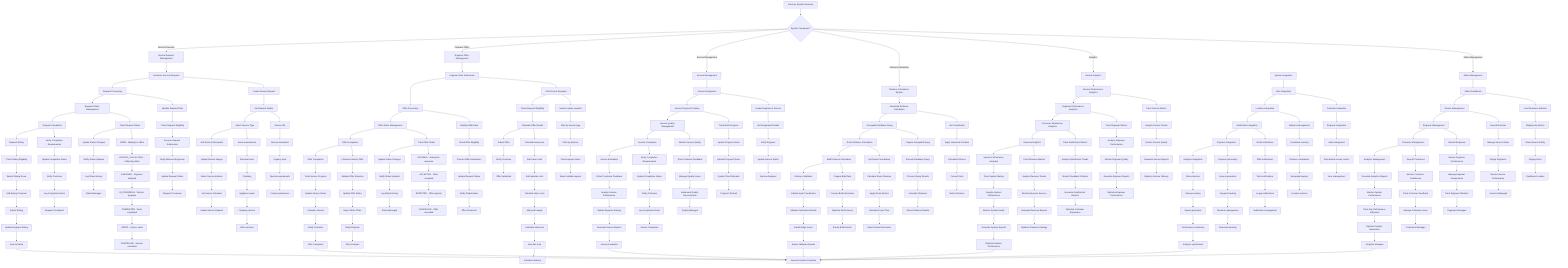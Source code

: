 %% Services System Overview
%% View at https://mermaid.live
flowchart TD
  A[Services System Overview] --> B{System Component?}
  B -->|Service Requests| C[Service Request Management]
  B -->|Engineer Offers| D[Engineer Offer Management]
  B -->|Service Management| E[Service Management]
  B -->|Distance Calculation| F[Distance Calculation System]
  B -->|Analytics| G[Service Analytics]
  B -->|Admin Management| H[Admin Management]
  
  %% Service Request Management
  C --> C1[Customer Service Requests]
  C1 --> C2[Request Processing]
  C2 --> C3[Request Status Management]
  C3 --> C4[Request Completion]
  C4 --> C5[Request Rating]
  
  %% Customer Service Requests
  C1 --> C1A[Create Service Request]
  C1A --> C1B[Set Request Details]
  C1B --> C1C[Select Service Type]
  C1C --> C1D[Add Service Description]
  C1D --> C1E[Upload Service Images]
  C1E --> C1F[Select Service Address]
  C1F --> C1G[Set Service Schedule]
  C1G --> C1H[Submit Service Request]
  
  %% Request Details
  C1B --> C1B1[Service title]
  C1B1 --> C1B2[Service description]
  C1B2 --> C1B3[Urgency level]
  C1B3 --> C1B4[Special requirements]
  C1B4 --> C1B5[Contact preferences]
  
  %% Service Types
  C1C --> C1C1[Home maintenance]
  C1C1 --> C1C2[Electrical work]
  C1C2 --> C1C3[Plumbing]
  C1C3 --> C1C4[Appliance repair]
  C1C4 --> C1C5[Cleaning services]
  C1C5 --> C1C6[Other services]
  
  %% Request Processing
  C2 --> C2A[Validate Request Data]
  C2A --> C2B[Check Request Eligibility]
  C2B --> C2C[Process Request Submission]
  C2C --> C2D[Notify Relevant Engineers]
  C2D --> C2E[Update Request Status]
  C2E --> C2F[Request Processed]
  
  %% Request Status Management
  C3 --> C3A[Track Request Status]
  C3A --> C3B[Update Status Changes]
  C3B --> C3C[Notify Status Updates]
  C3C --> C3D[Log Status History]
  C3D --> C3E[Status Managed]
  
  %% Request Statuses
  C3A --> C3A1[OPEN - Waiting for offers]
  C3A1 --> C3A2[OFFERS_COLLECTING - Collecting offers]
  C3A2 --> C3A3[ASSIGNED - Engineer assigned]
  C3A3 --> C3A4[IN_PROGRESS - Work in progress]
  C3A4 --> C3A5[COMPLETED - Work completed]
  C3A5 --> C3A6[RATED - Service rated]
  C3A6 --> C3A7[CANCELLED - Service cancelled]
  
  %% Request Completion
  C4 --> C4A[Verify Completion Requirements]
  C4A --> C4B[Update Completion Status]
  C4B --> C4C[Notify Customer]
  C4C --> C4D[Log Completion Event]
  C4D --> C4E[Request Completed]
  
  %% Request Rating
  C5 --> C5A[Check Rating Eligibility]
  C5A --> C5B[Submit Rating Score]
  C5B --> C5C[Add Rating Comment]
  C5C --> C5D[Submit Rating]
  C5D --> C5E[Update Engineer Rating]
  C5E --> C5F[Service Rated]
  
  %% Engineer Offer Management
  D --> D1[Engineer Offer Submission]
  D1 --> D2[Offer Processing]
  D2 --> D3[Offer Status Management]
  D3 --> D4[Offer Acceptance]
  D4 --> D5[Offer Completion]
  
  %% Engineer Offer Submission
  D1 --> D1A[Find Service Requests]
  D1A --> D1B[Check Request Eligibility]
  D1B --> D1C[Calculate Offer Details]
  D1C --> D1D[Submit Offer]
  D1D --> D1E[Notify Customer]
  D1E --> D1F[Offer Submitted]
  
  %% Find Service Requests
  D1A --> D1A1[Search nearby requests]
  D1A1 --> D1A2[Filter by service type]
  D1A2 --> D1A3[Filter by distance]
  D1A3 --> D1A4[Check request status]
  D1A4 --> D1A5[Select suitable request]
  
  %% Calculate Offer Details
  D1C --> D1C1[Calculate base price]
  D1C1 --> D1C2[Add travel costs]
  D1C2 --> D1C3[Add material costs]
  D1C3 --> D1C4[Calculate labor costs]
  D1C4 --> D1C5[Add profit margin]
  D1C5 --> D1C6[Calculate total price]
  D1C6 --> D1C7[Add offer note]
  D1C7 --> D1C8[Calculate distance]
  
  %% Offer Processing
  D2 --> D2A[Validate Offer Data]
  D2A --> D2B[Check Offer Eligibility]
  D2B --> D2C[Process Offer Submission]
  D2C --> D2D[Update Request Status]
  D2D --> D2E[Notify Stakeholders]
  D2E --> D2F[Offer Processed]
  
  %% Offer Status Management
  D3 --> D3A[Track Offer Status]
  D3A --> D3B[Update Status Changes]
  D3B --> D3C[Notify Status Updates]
  D3C --> D3D[Log Status History]
  D3D --> D3E[Status Managed]
  
  %% Offer Statuses
  D3A --> D3A1[OFFERED - Waiting for response]
  D3A1 --> D3A2[ACCEPTED - Offer accepted]
  D3A2 --> D3A3[REJECTED - Offer rejected]
  D3A3 --> D3A4[CANCELLED - Offer cancelled]
  
  %% Offer Acceptance
  D4 --> D4A[Customer Selects Offer]
  D4A --> D4B[Validate Offer Selection]
  D4B --> D4C[Update Offer Status]
  D4C --> D4D[Reject Other Offers]
  D4D --> D4E[Notify Engineer]
  D4E --> D4F[Offer Accepted]
  
  %% Offer Completion
  D5 --> D5A[Track Service Progress]
  D5A --> D5B[Update Service Status]
  D5B --> D5C[Complete Service]
  D5C --> D5D[Notify Customer]
  D5D --> D5E[Offer Completed]
  
  %% Service Management
  E --> E1[Service Assignment]
  E1 --> E2[Service Progress Tracking]
  E2 --> E3[Service Quality Management]
  E3 --> E4[Service Completion]
  E4 --> E5[Service Evaluation]
  
  %% Service Assignment
  E1 --> E1A[Assign Engineer to Service]
  E1A --> E1B[Set Assignment Details]
  E1B --> E1C[Notify Engineer]
  E1C --> E1D[Update Service Status]
  E1D --> E1E[Service Assigned]
  
  %% Service Progress Tracking
  E2 --> E2A[Track Work Progress]
  E2A --> E2B[Update Progress Notes]
  E2B --> E2C[Upload Progress Photos]
  E2C --> E2D[Update Time Estimates]
  E2D --> E2E[Progress Tracked]
  
  %% Service Quality Management
  E3 --> E3A[Monitor Service Quality]
  E3A --> E3B[Track Customer Feedback]
  E3B --> E3C[Manage Quality Issues]
  E3C --> E3D[Implement Quality Improvements]
  E3D --> E3E[Quality Managed]
  
  %% Service Completion
  E4 --> E4A[Verify Completion Requirements]
  E4A --> E4B[Update Completion Status]
  E4B --> E4C[Notify Customer]
  E4C --> E4D[Log Completion Event]
  E4D --> E4E[Service Completed]
  
  %% Service Evaluation
  E5 --> E5A[Collect Customer Feedback]
  E5A --> E5B[Analyze Service Performance]
  E5B --> E5C[Update Engineer Ratings]
  E5C --> E5D[Generate Service Reports]
  E5D --> E5E[Service Evaluated]
  
  %% Distance Calculation System
  F --> F1[Haversine Distance Calculation]
  F1 --> F2[Geospatial Database Query]
  F2 --> F3[Route Distance Calculation]
  F3 --> F4[Bulk Distance Calculation]
  F4 --> F5[Distance Validation]
  
  %% Haversine Distance Calculation
  F1 --> F1A[Get Coordinates]
  F1A --> F1B[Apply Haversine Formula]
  F1B --> F1C[Calculate Distance]
  F1C --> F1D[Convert Units]
  F1D --> F1E[Return Distance]
  
  %% Geospatial Database Query
  F2 --> F2A[Prepare Geospatial Query]
  F2A --> F2B[Execute Database Query]
  F2B --> F2C[Process Query Results]
  F2C --> F2D[Calculate Distances]
  F2D --> F2E[Return Distance Results]
  
  %% Route Distance Calculation
  F3 --> F3A[Get Route Coordinates]
  F3A --> F3B[Calculate Route Distance]
  F3B --> F3C[Apply Route Factors]
  F3C --> F3D[Calculate Travel Time]
  F3D --> F3E[Return Route Information]
  
  %% Bulk Distance Calculation
  F4 --> F4A[Prepare Bulk Data]
  F4A --> F4B[Process Bulk Calculation]
  F4B --> F4C[Optimize Performance]
  F4C --> F4D[Return Bulk Results]
  
  %% Distance Validation
  F5 --> F5A[Validate Input Coordinates]
  F5A --> F5B[Validate Calculation Results]
  F5B --> F5C[Handle Edge Cases]
  F5C --> F5D[Return Validated Results]
  
  %% Service Analytics
  G --> G1[Service Performance Analytics]
  G1 --> G2[Engineer Performance Analytics]
  G2 --> G3[Customer Satisfaction Analytics]
  G3 --> G4[Revenue Analytics]
  G4 --> G5[System Performance Analytics]
  
  %% Service Performance Analytics
  G1 --> G1A[Track Service Metrics]
  G1A --> G1B[Analyze Service Trends]
  G1B --> G1C[Monitor Service Quality]
  G1C --> G1D[Generate Service Reports]
  G1D --> G1E[Optimize Service Delivery]
  
  %% Engineer Performance Analytics
  G2 --> G2A[Track Engineer Metrics]
  G2A --> G2B[Analyze Engineer Performance]
  G2B --> G2C[Monitor Engineer Quality]
  G2C --> G2D[Generate Engineer Reports]
  G2D --> G2E[Optimize Engineer Performance]
  
  %% Customer Satisfaction Analytics
  G3 --> G3A[Track Satisfaction Metrics]
  G3A --> G3B[Analyze Satisfaction Trends]
  G3B --> G3C[Monitor Feedback Patterns]
  G3C --> G3D[Generate Satisfaction Reports]
  G3D --> G3E[Optimize Customer Experience]
  
  %% Revenue Analytics
  G4 --> G4A[Track Revenue Metrics]
  G4A --> G4B[Analyze Revenue Trends]
  G4B --> G4C[Monitor Revenue Sources]
  G4C --> G4D[Generate Revenue Reports]
  G4D --> G4E[Optimize Revenue Strategy]
  
  %% System Performance Analytics
  G5 --> G5A[Track System Metrics]
  G5A --> G5B[Analyze System Performance]
  G5B --> G5C[Monitor System Health]
  G5C --> G5D[Generate System Reports]
  G5D --> G5E[Optimize System Performance]
  
  %% Admin Management
  H --> H1[Admin Dashboard]
  H1 --> H2[Service Management]
  H2 --> H3[Engineer Management]
  H3 --> H4[Customer Management]
  H4 --> H5[Analytics Management]
  
  %% Admin Dashboard
  H1 --> H1A[Load Overview Statistics]
  H1A --> H1B[Display Key Metrics]
  H1B --> H1C[Show Recent Activity]
  H1C --> H1D[Display Alerts]
  H1D --> H1E[Dashboard Loaded]
  
  %% Service Management
  H2 --> H2A[View All Services]
  H2A --> H2B[Manage Service Status]
  H2B --> H2C[Assign Engineers]
  H2C --> H2D[Monitor Service Performance]
  H2D --> H2E[Services Managed]
  
  %% Engineer Management
  H3 --> H3A[View All Engineers]
  H3A --> H3B[Monitor Engineer Performance]
  H3B --> H3C[Manage Engineer Assignments]
  H3C --> H3D[Track Engineer Statistics]
  H3D --> H3E[Engineers Managed]
  
  %% Customer Management
  H4 --> H4A[View All Customers]
  H4A --> H4B[Monitor Customer Satisfaction]
  H4B --> H4C[Track Customer Feedback]
  H4C --> H4D[Manage Customer Issues]
  H4D --> H4E[Customers Managed]
  
  %% Analytics Management
  H5 --> H5A[Generate Analytics Reports]
  H5A --> H5B[Monitor System Performance]
  H5B --> H5C[Track Key Performance Indicators]
  H5C --> H5D[Optimize System Operations]
  H5D --> H5E[Analytics Managed]
  
  %% System Integration
  I[System Integration] --> J[User Integration]
  J --> K[Location Integration]
  K --> L[Notification Integration]
  L --> M[Payment Integration]
  M --> N[Analytics Integration]
  
  %% User Integration
  J --> J1[Customer integration]
  J1 --> J2[Engineer integration]
  J2 --> J3[Admin integration]
  J3 --> J4[Role-based access control]
  J4 --> J5[User management]
  
  %% Location Integration
  K --> K1[Address management]
  K1 --> K2[Coordinate tracking]
  K2 --> K3[Distance calculations]
  K3 --> K4[Geospatial queries]
  K4 --> K5[Location services]
  
  %% Notification Integration
  L --> L1[Email notifications]
  L1 --> L2[SMS notifications]
  L2 --> L3[Push notifications]
  L3 --> L4[In-app notifications]
  L4 --> L5[Notification management]
  
  %% Payment Integration
  M --> M1[Payment processing]
  M1 --> M2[Invoice generation]
  M2 --> M3[Payment tracking]
  M3 --> M4[Revenue management]
  M4 --> M5[Financial reporting]
  
  %% Analytics Integration
  N --> N1[Data collection]
  N1 --> N2[Data processing]
  N2 --> N3[Report generation]
  N3 --> N4[Performance monitoring]
  N4 --> N5[Analytics optimization]
  
  %% End points
  C5F --> Z[Services System Complete]
  D5E --> Z
  E5E --> Z
  F5D --> Z
  G5E --> Z
  H5E --> Z
  N5 --> Z